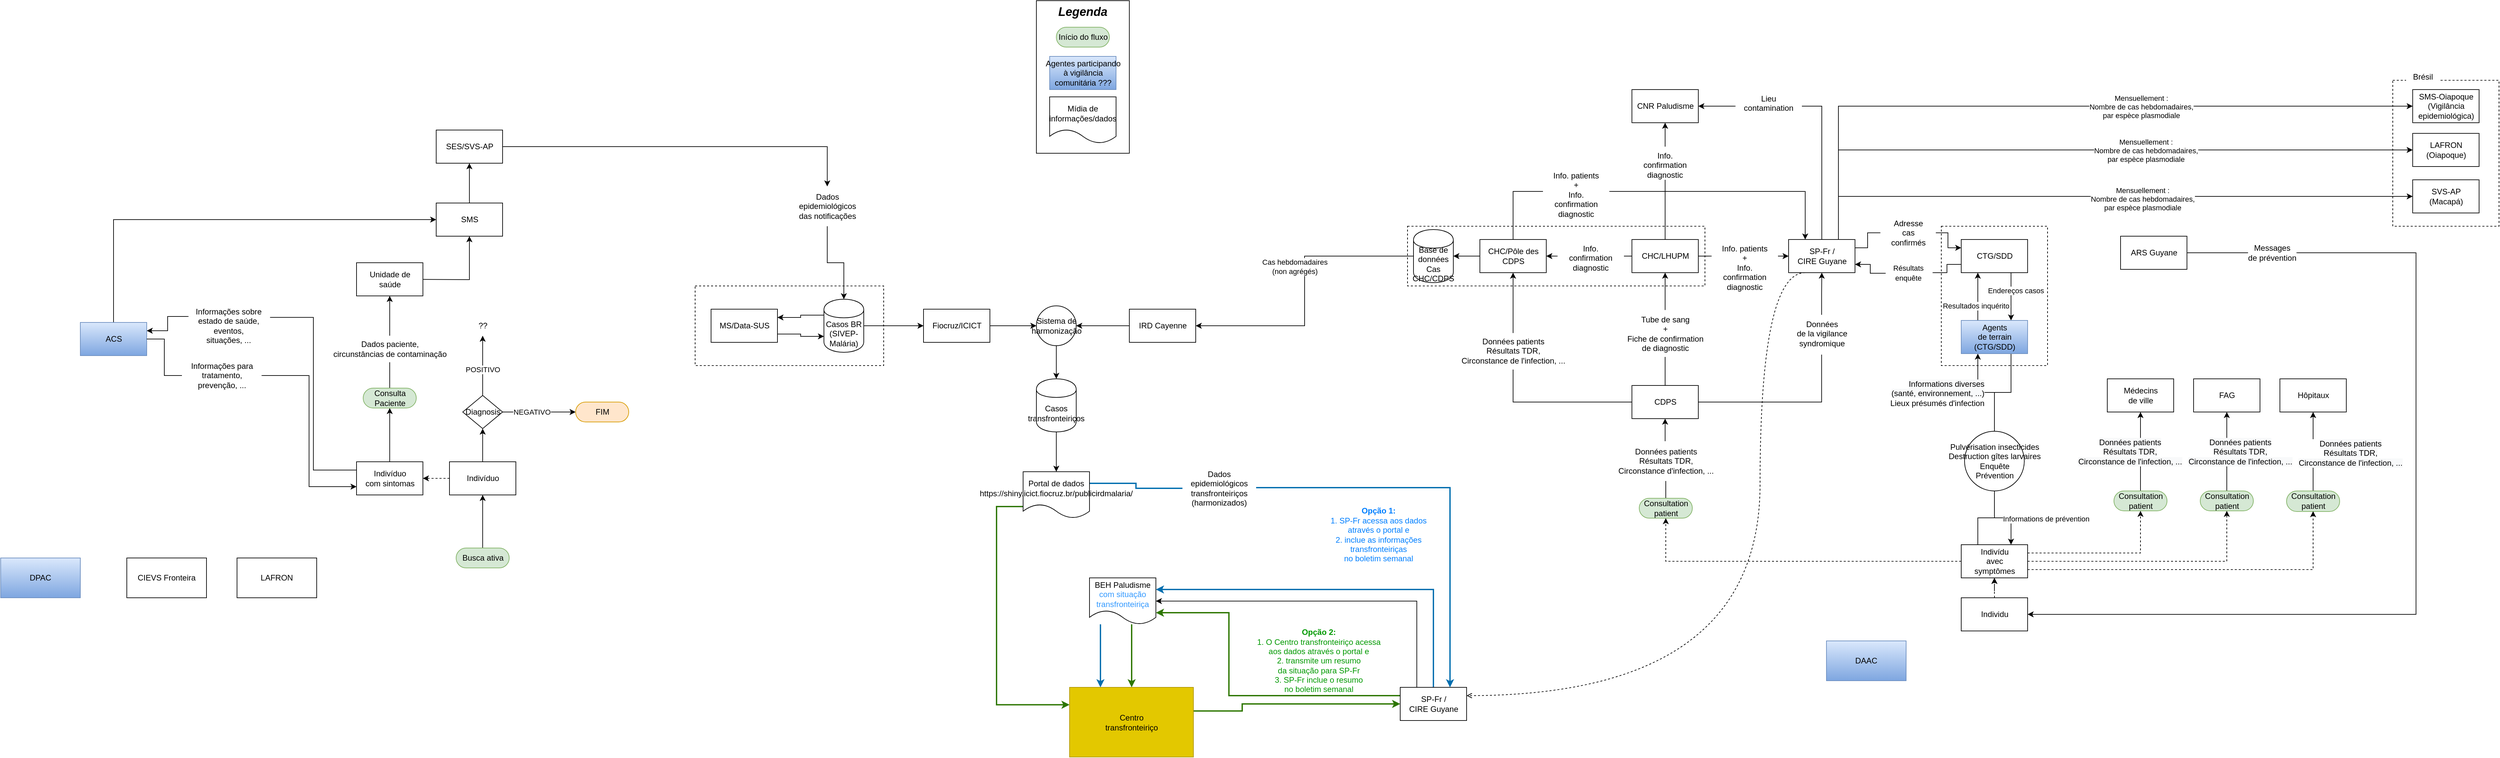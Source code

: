 <mxfile version="20.6.1" type="github">
  <diagram id="doegmiYLPW8GhtTB-VEN" name="Page-1">
    <mxGraphModel dx="3009" dy="1946" grid="1" gridSize="10" guides="1" tooltips="1" connect="1" arrows="1" fold="1" page="1" pageScale="1" pageWidth="827" pageHeight="1169" math="0" shadow="0">
      <root>
        <mxCell id="0" />
        <mxCell id="1" parent="0" />
        <mxCell id="uglfD_iep2MTShB7ONu6-107" value="&lt;b&gt;&lt;i&gt;Legenda&lt;/i&gt;&lt;/b&gt;" style="rounded=0;whiteSpace=wrap;html=1;fontSize=18;align=center;verticalAlign=top;fillColor=default;" parent="1" vertex="1">
          <mxGeometry x="320" y="-360" width="140" height="230" as="geometry" />
        </mxCell>
        <mxCell id="uglfD_iep2MTShB7ONu6-101" value="" style="html=1;dashed=1;whitespace=wrap;fillColor=none;" parent="1" vertex="1">
          <mxGeometry x="-194" y="70" width="284" height="120" as="geometry" />
        </mxCell>
        <mxCell id="jvHZAF-E1gi5jQqXjgzX-34" style="edgeStyle=orthogonalEdgeStyle;rounded=0;orthogonalLoop=1;jettySize=auto;html=1;entryX=1;entryY=0.5;entryDx=0;entryDy=0;exitX=0;exitY=0.5;exitDx=0;exitDy=0;" parent="1" source="uglfD_iep2MTShB7ONu6-93" target="jvHZAF-E1gi5jQqXjgzX-36" edge="1">
          <mxGeometry relative="1" as="geometry">
            <mxPoint x="465" y="18" as="sourcePoint" />
            <mxPoint x="440" y="285" as="targetPoint" />
          </mxGeometry>
        </mxCell>
        <mxCell id="jvHZAF-E1gi5jQqXjgzX-33" style="edgeStyle=orthogonalEdgeStyle;rounded=0;orthogonalLoop=1;jettySize=auto;html=1;entryX=0;entryY=0.5;entryDx=0;entryDy=0;exitX=1;exitY=0.5;exitDx=0;exitDy=0;" parent="1" source="jvHZAF-E1gi5jQqXjgzX-38" target="uglfD_iep2MTShB7ONu6-102" edge="1">
          <mxGeometry relative="1" as="geometry">
            <mxPoint x="340" y="125" as="sourcePoint" />
            <mxPoint x="410" y="285" as="targetPoint" />
          </mxGeometry>
        </mxCell>
        <mxCell id="jvHZAF-E1gi5jQqXjgzX-20" style="edgeStyle=orthogonalEdgeStyle;rounded=0;orthogonalLoop=1;jettySize=auto;html=1;exitX=0.5;exitY=0;exitDx=0;exitDy=0;entryX=0.5;entryY=1;entryDx=0;entryDy=0;startArrow=none;" parent="1" source="jvHZAF-E1gi5jQqXjgzX-145" target="jvHZAF-E1gi5jQqXjgzX-17" edge="1">
          <mxGeometry relative="1" as="geometry" />
        </mxCell>
        <mxCell id="jvHZAF-E1gi5jQqXjgzX-127" style="edgeStyle=elbowEdgeStyle;rounded=0;orthogonalLoop=1;jettySize=auto;html=1;entryX=1;entryY=0.25;entryDx=0;entryDy=0;strokeWidth=1;fontColor=#000000;startArrow=none;exitX=-0.001;exitY=0.3;exitDx=0;exitDy=0;exitPerimeter=0;" parent="1" source="jvHZAF-E1gi5jQqXjgzX-128" target="jvHZAF-E1gi5jQqXjgzX-97" edge="1">
          <mxGeometry relative="1" as="geometry">
            <mxPoint x="-956.04" y="185.0" as="sourcePoint" />
          </mxGeometry>
        </mxCell>
        <mxCell id="EUtzxWtZwwkgCGraURxW-5" style="edgeStyle=orthogonalEdgeStyle;rounded=0;orthogonalLoop=1;jettySize=auto;html=1;entryX=0.5;entryY=0.5;entryDx=0;entryDy=15;entryPerimeter=0;" parent="1" source="jvHZAF-E1gi5jQqXjgzX-16" target="EUtzxWtZwwkgCGraURxW-4" edge="1">
          <mxGeometry relative="1" as="geometry" />
        </mxCell>
        <mxCell id="jvHZAF-E1gi5jQqXjgzX-16" value="Indivíduo&lt;br&gt;com&amp;nbsp;sintomas" style="html=1;dashed=0;whitespace=wrap;" parent="1" vertex="1">
          <mxGeometry x="-704" y="335" width="100" height="50" as="geometry" />
        </mxCell>
        <mxCell id="jvHZAF-E1gi5jQqXjgzX-26" style="edgeStyle=orthogonalEdgeStyle;rounded=0;orthogonalLoop=1;jettySize=auto;html=1;entryX=0.5;entryY=1;entryDx=0;entryDy=0;" parent="1" target="jvHZAF-E1gi5jQqXjgzX-23" edge="1">
          <mxGeometry relative="1" as="geometry">
            <mxPoint x="-624" y="60.0" as="sourcePoint" />
          </mxGeometry>
        </mxCell>
        <mxCell id="jvHZAF-E1gi5jQqXjgzX-17" value="Unidade de&lt;br&gt;saúde" style="html=1;dashed=0;whitespace=wrap;" parent="1" vertex="1">
          <mxGeometry x="-704" y="35" width="100" height="50" as="geometry" />
        </mxCell>
        <mxCell id="jvHZAF-E1gi5jQqXjgzX-27" style="edgeStyle=orthogonalEdgeStyle;rounded=0;orthogonalLoop=1;jettySize=auto;html=1;entryX=0.5;entryY=1;entryDx=0;entryDy=0;exitX=0.5;exitY=0;exitDx=0;exitDy=0;" parent="1" source="jvHZAF-E1gi5jQqXjgzX-23" target="jvHZAF-E1gi5jQqXjgzX-24" edge="1">
          <mxGeometry relative="1" as="geometry" />
        </mxCell>
        <mxCell id="jvHZAF-E1gi5jQqXjgzX-23" value="SMS" style="html=1;dashed=0;whitespace=wrap;" parent="1" vertex="1">
          <mxGeometry x="-584" y="-55" width="100" height="50" as="geometry" />
        </mxCell>
        <mxCell id="jvHZAF-E1gi5jQqXjgzX-28" value="" style="edgeStyle=orthogonalEdgeStyle;rounded=0;orthogonalLoop=1;jettySize=auto;html=1;" parent="1" source="jvHZAF-E1gi5jQqXjgzX-24" target="jvHZAF-E1gi5jQqXjgzX-105" edge="1">
          <mxGeometry relative="1" as="geometry">
            <mxPoint x="30" y="495" as="targetPoint" />
          </mxGeometry>
        </mxCell>
        <mxCell id="jvHZAF-E1gi5jQqXjgzX-24" value="SES/SVS-AP" style="html=1;dashed=0;whitespace=wrap;" parent="1" vertex="1">
          <mxGeometry x="-584" y="-165" width="100" height="50" as="geometry" />
        </mxCell>
        <mxCell id="jvHZAF-E1gi5jQqXjgzX-41" style="edgeStyle=orthogonalEdgeStyle;rounded=0;orthogonalLoop=1;jettySize=auto;html=1;exitX=0.5;exitY=1;exitDx=0;exitDy=0;entryX=0.5;entryY=0;entryDx=0;entryDy=0;" parent="1" source="jvHZAF-E1gi5jQqXjgzX-36" target="jvHZAF-E1gi5jQqXjgzX-40" edge="1">
          <mxGeometry relative="1" as="geometry" />
        </mxCell>
        <mxCell id="jvHZAF-E1gi5jQqXjgzX-36" value="Sistema de&lt;br&gt;harmonização" style="shape=ellipse;html=1;dashed=0;whitespace=wrap;aspect=fixed;perimeter=ellipsePerimeter;" parent="1" vertex="1">
          <mxGeometry x="320" y="100" width="60" height="60" as="geometry" />
        </mxCell>
        <mxCell id="jvHZAF-E1gi5jQqXjgzX-85" style="edgeStyle=elbowEdgeStyle;rounded=0;orthogonalLoop=1;jettySize=auto;elbow=vertical;html=1;entryX=0.5;entryY=0;entryDx=0;entryDy=0;" parent="1" source="jvHZAF-E1gi5jQqXjgzX-40" edge="1">
          <mxGeometry relative="1" as="geometry">
            <mxPoint x="350" y="350" as="targetPoint" />
          </mxGeometry>
        </mxCell>
        <mxCell id="jvHZAF-E1gi5jQqXjgzX-40" value="Casos transfronteiriços" style="shape=cylinder;whiteSpace=wrap;html=1;boundedLbl=1;backgroundOutline=1;" parent="1" vertex="1">
          <mxGeometry x="320" y="210" width="60" height="80" as="geometry" />
        </mxCell>
        <mxCell id="jvHZAF-E1gi5jQqXjgzX-110" style="edgeStyle=elbowEdgeStyle;rounded=0;orthogonalLoop=1;jettySize=auto;html=1;exitX=0.5;exitY=0;exitDx=0;exitDy=0;strokeWidth=2;fillColor=#1ba1e2;strokeColor=#006EAF;entryX=1;entryY=0.25;entryDx=0;entryDy=0;" parent="1" source="uglfD_iep2MTShB7ONu6-104" target="jvHZAF-E1gi5jQqXjgzX-102" edge="1">
          <mxGeometry relative="1" as="geometry">
            <mxPoint x="550" y="520" as="targetPoint" />
            <Array as="points">
              <mxPoint x="918" y="600" />
            </Array>
            <mxPoint x="915" y="685" as="sourcePoint" />
          </mxGeometry>
        </mxCell>
        <mxCell id="jvHZAF-E1gi5jQqXjgzX-111" style="edgeStyle=elbowEdgeStyle;rounded=0;orthogonalLoop=1;jettySize=auto;html=1;exitX=0.25;exitY=0;exitDx=0;exitDy=0;strokeWidth=1;entryX=1;entryY=0.5;entryDx=0;entryDy=0;" parent="1" source="uglfD_iep2MTShB7ONu6-104" target="jvHZAF-E1gi5jQqXjgzX-102" edge="1">
          <mxGeometry relative="1" as="geometry">
            <mxPoint x="530" y="560" as="targetPoint" />
            <Array as="points">
              <mxPoint x="893" y="610" />
            </Array>
            <mxPoint x="890" y="685" as="sourcePoint" />
          </mxGeometry>
        </mxCell>
        <mxCell id="jvHZAF-E1gi5jQqXjgzX-98" style="edgeStyle=elbowEdgeStyle;rounded=0;orthogonalLoop=1;jettySize=auto;html=1;exitX=1.009;exitY=0.486;exitDx=0;exitDy=0;entryX=0.75;entryY=0;entryDx=0;entryDy=0;fillColor=#1ba1e2;strokeColor=#006EAF;strokeWidth=2;startArrow=none;exitPerimeter=0;" parent="1" source="jvHZAF-E1gi5jQqXjgzX-107" target="uglfD_iep2MTShB7ONu6-104" edge="1">
          <mxGeometry relative="1" as="geometry">
            <mxPoint x="725" y="390" as="sourcePoint" />
            <Array as="points">
              <mxPoint x="943" y="540" />
            </Array>
            <mxPoint x="940" y="685" as="targetPoint" />
          </mxGeometry>
        </mxCell>
        <mxCell id="jvHZAF-E1gi5jQqXjgzX-124" style="edgeStyle=elbowEdgeStyle;rounded=0;orthogonalLoop=1;jettySize=auto;html=1;entryX=0;entryY=0.75;entryDx=0;entryDy=0;strokeWidth=1;fontColor=#3399FF;startArrow=none;" parent="1" source="jvHZAF-E1gi5jQqXjgzX-125" target="jvHZAF-E1gi5jQqXjgzX-16" edge="1">
          <mxGeometry relative="1" as="geometry" />
        </mxCell>
        <mxCell id="EUtzxWtZwwkgCGraURxW-32" style="edgeStyle=orthogonalEdgeStyle;rounded=0;orthogonalLoop=1;jettySize=auto;html=1;endArrow=classic;endFill=1;entryX=0;entryY=0.5;entryDx=0;entryDy=0;exitX=0.5;exitY=0;exitDx=0;exitDy=0;" parent="1" source="jvHZAF-E1gi5jQqXjgzX-97" target="jvHZAF-E1gi5jQqXjgzX-23" edge="1">
          <mxGeometry relative="1" as="geometry">
            <mxPoint x="-650" y="-10" as="targetPoint" />
          </mxGeometry>
        </mxCell>
        <mxCell id="jvHZAF-E1gi5jQqXjgzX-97" value="ACS" style="html=1;dashed=0;whitespace=wrap;fillColor=#dae8fc;strokeColor=#6c8ebf;gradientColor=#7ea6e0;" parent="1" vertex="1">
          <mxGeometry x="-1120" y="125" width="100" height="50" as="geometry" />
        </mxCell>
        <mxCell id="jvHZAF-E1gi5jQqXjgzX-143" style="edgeStyle=elbowEdgeStyle;rounded=0;orthogonalLoop=1;jettySize=auto;html=1;entryX=0.5;entryY=0;entryDx=0;entryDy=0;strokeWidth=2;fontColor=#009900;fillColor=#60a917;strokeColor=#2D7600;" parent="1" source="jvHZAF-E1gi5jQqXjgzX-102" target="jvHZAF-E1gi5jQqXjgzX-112" edge="1">
          <mxGeometry relative="1" as="geometry" />
        </mxCell>
        <mxCell id="jvHZAF-E1gi5jQqXjgzX-144" style="edgeStyle=elbowEdgeStyle;rounded=0;orthogonalLoop=1;jettySize=auto;html=1;entryX=0.25;entryY=0;entryDx=0;entryDy=0;strokeWidth=2;fontColor=#009900;fillColor=#1ba1e2;strokeColor=#006EAF;" parent="1" source="jvHZAF-E1gi5jQqXjgzX-102" target="jvHZAF-E1gi5jQqXjgzX-112" edge="1">
          <mxGeometry relative="1" as="geometry" />
        </mxCell>
        <mxCell id="jvHZAF-E1gi5jQqXjgzX-102" value="BEH Paludisme&lt;br&gt;&lt;font color=&quot;#3399ff&quot;&gt;com situação transfronteiriça&lt;/font&gt;" style="shape=document;whiteSpace=wrap;html=1;boundedLbl=1;dashed=0;flipH=1;" parent="1" vertex="1">
          <mxGeometry x="400" y="510" width="100" height="70" as="geometry" />
        </mxCell>
        <mxCell id="jvHZAF-E1gi5jQqXjgzX-133" style="edgeStyle=elbowEdgeStyle;rounded=0;orthogonalLoop=1;jettySize=auto;html=1;exitX=0;exitY=0.75;exitDx=0;exitDy=0;entryX=0;entryY=0.25;entryDx=0;entryDy=0;strokeWidth=2;fontColor=#000000;fillColor=#60a917;strokeColor=#2D7600;" parent="1" source="uglfD_iep2MTShB7ONu6-110" target="jvHZAF-E1gi5jQqXjgzX-112" edge="1">
          <mxGeometry relative="1" as="geometry">
            <Array as="points">
              <mxPoint x="260" y="530" />
            </Array>
            <mxPoint x="325" y="400" as="sourcePoint" />
          </mxGeometry>
        </mxCell>
        <mxCell id="uglfD_iep2MTShB7ONu6-97" style="edgeStyle=orthogonalEdgeStyle;rounded=0;orthogonalLoop=1;jettySize=auto;html=1;entryX=0.5;entryY=0;entryDx=0;entryDy=0;" parent="1" source="jvHZAF-E1gi5jQqXjgzX-105" target="jvHZAF-E1gi5jQqXjgzX-38" edge="1">
          <mxGeometry relative="1" as="geometry" />
        </mxCell>
        <mxCell id="jvHZAF-E1gi5jQqXjgzX-105" value="Dados&lt;br&gt;epidemiológicos&lt;br&gt;das notificações" style="text;html=1;align=center;verticalAlign=middle;resizable=0;points=[];autosize=1;strokeColor=none;fillColor=none;" parent="1" vertex="1">
          <mxGeometry x="-50" y="-80" width="110" height="60" as="geometry" />
        </mxCell>
        <mxCell id="jvHZAF-E1gi5jQqXjgzX-107" value="Dados&lt;br&gt;epidemiológicos&lt;br&gt;transfronteiriços&lt;br&gt;(harmonizados)" style="text;html=1;align=center;verticalAlign=middle;resizable=0;points=[];autosize=1;strokeColor=none;fillColor=none;" parent="1" vertex="1">
          <mxGeometry x="540" y="340" width="110" height="70" as="geometry" />
        </mxCell>
        <mxCell id="jvHZAF-E1gi5jQqXjgzX-108" value="" style="edgeStyle=elbowEdgeStyle;rounded=0;orthogonalLoop=1;jettySize=auto;html=1;exitX=1;exitY=0.25;exitDx=0;exitDy=0;entryX=0;entryY=0.5;entryDx=0;entryDy=0;fillColor=#1ba1e2;strokeColor=#006EAF;strokeWidth=2;endArrow=none;" parent="1" source="uglfD_iep2MTShB7ONu6-110" target="jvHZAF-E1gi5jQqXjgzX-107" edge="1">
          <mxGeometry relative="1" as="geometry">
            <mxPoint x="400" y="375" as="sourcePoint" />
            <mxPoint x="670" y="315" as="targetPoint" />
          </mxGeometry>
        </mxCell>
        <mxCell id="jvHZAF-E1gi5jQqXjgzX-134" style="edgeStyle=elbowEdgeStyle;rounded=0;orthogonalLoop=1;jettySize=auto;html=1;exitX=0.999;exitY=0.339;exitDx=0;exitDy=0;strokeWidth=2;fontColor=#000000;fillColor=#60a917;strokeColor=#2D7600;entryX=0;entryY=0.5;entryDx=0;entryDy=0;exitPerimeter=0;" parent="1" source="jvHZAF-E1gi5jQqXjgzX-112" target="uglfD_iep2MTShB7ONu6-104" edge="1">
          <mxGeometry relative="1" as="geometry">
            <mxPoint x="865" y="710" as="targetPoint" />
            <Array as="points">
              <mxPoint x="630" y="723" />
            </Array>
          </mxGeometry>
        </mxCell>
        <mxCell id="jvHZAF-E1gi5jQqXjgzX-135" style="edgeStyle=elbowEdgeStyle;rounded=0;orthogonalLoop=1;jettySize=auto;html=1;exitX=0;exitY=0.25;exitDx=0;exitDy=0;entryX=1;entryY=0.75;entryDx=0;entryDy=0;strokeWidth=2;fontColor=#000000;fillColor=#60a917;strokeColor=#2D7600;" parent="1" source="uglfD_iep2MTShB7ONu6-104" target="jvHZAF-E1gi5jQqXjgzX-102" edge="1">
          <mxGeometry relative="1" as="geometry">
            <Array as="points">
              <mxPoint x="610" y="640" />
            </Array>
            <mxPoint x="865" y="697.5" as="sourcePoint" />
          </mxGeometry>
        </mxCell>
        <mxCell id="jvHZAF-E1gi5jQqXjgzX-112" value="Centro&lt;br&gt;transfronteiriço" style="html=1;dashed=0;whitespace=wrap;fillColor=#e3c800;fontColor=#000000;strokeColor=#B09500;" parent="1" vertex="1">
          <mxGeometry x="370" y="675" width="186.5" height="105" as="geometry" />
        </mxCell>
        <mxCell id="jvHZAF-E1gi5jQqXjgzX-125" value="Informações para&lt;br&gt;tratamento,&lt;br&gt;prevenção, ..." style="text;html=1;align=center;verticalAlign=middle;resizable=0;points=[];autosize=1;strokeColor=none;fillColor=none;fontColor=#000000;" parent="1" vertex="1">
          <mxGeometry x="-967" y="175" width="120" height="60" as="geometry" />
        </mxCell>
        <mxCell id="jvHZAF-E1gi5jQqXjgzX-126" value="" style="edgeStyle=elbowEdgeStyle;rounded=0;orthogonalLoop=1;jettySize=auto;html=1;entryX=0;entryY=0.5;entryDx=0;entryDy=0;strokeWidth=1;fontColor=#3399FF;endArrow=none;" parent="1" source="jvHZAF-E1gi5jQqXjgzX-97" target="jvHZAF-E1gi5jQqXjgzX-125" edge="1">
          <mxGeometry relative="1" as="geometry">
            <mxPoint x="-877" y="178.97" as="sourcePoint" />
            <mxPoint x="-797" y="248.97" as="targetPoint" />
          </mxGeometry>
        </mxCell>
        <mxCell id="jvHZAF-E1gi5jQqXjgzX-128" value="Informações sobre&lt;br&gt;estado de saúde,&lt;br&gt;eventos,&lt;br&gt;situações, ..." style="text;html=1;align=center;verticalAlign=middle;resizable=0;points=[];autosize=1;strokeColor=none;fillColor=none;fontColor=#000000;" parent="1" vertex="1">
          <mxGeometry x="-957" y="95" width="120" height="70" as="geometry" />
        </mxCell>
        <mxCell id="jvHZAF-E1gi5jQqXjgzX-129" value="" style="edgeStyle=elbowEdgeStyle;rounded=0;orthogonalLoop=1;jettySize=auto;html=1;entryX=1.023;entryY=0.32;entryDx=0;entryDy=0;strokeWidth=1;fontColor=#000000;endArrow=none;entryPerimeter=0;exitX=0;exitY=0.25;exitDx=0;exitDy=0;" parent="1" source="jvHZAF-E1gi5jQqXjgzX-16" target="jvHZAF-E1gi5jQqXjgzX-128" edge="1">
          <mxGeometry relative="1" as="geometry">
            <mxPoint x="-704" y="248.97" as="sourcePoint" />
            <mxPoint x="-744" y="186.47" as="targetPoint" />
          </mxGeometry>
        </mxCell>
        <mxCell id="jvHZAF-E1gi5jQqXjgzX-136" value="&lt;b&gt;Opção 1:&lt;br&gt;&lt;/b&gt;1. SP-Fr acessa aos dados&lt;br&gt;através o portal&amp;nbsp;e&lt;br&gt;2. inclue as informações&lt;br&gt;transfronteiriças&lt;br&gt;no boletim semanal" style="text;html=1;align=center;verticalAlign=middle;resizable=0;points=[];autosize=1;strokeColor=none;fillColor=none;fontColor=#007FFF;" parent="1" vertex="1">
          <mxGeometry x="750" y="395" width="170" height="100" as="geometry" />
        </mxCell>
        <mxCell id="jvHZAF-E1gi5jQqXjgzX-137" value="&lt;font color=&quot;#009900&quot;&gt;&lt;b&gt;Opção 2:&lt;br&gt;&lt;/b&gt;1. O Centro transfronteiriço acessa&lt;br&gt;aos dados&amp;nbsp;através o portal e&lt;br&gt;2. transmite um resumo&lt;br&gt;da situação para SP-Fr&lt;br&gt;3. SP-Fr inclue o resumo&lt;br&gt;no boletim semanal&lt;br&gt;&lt;/font&gt;" style="text;html=1;align=center;verticalAlign=middle;resizable=0;points=[];autosize=1;strokeColor=none;fillColor=none;fontColor=#00CC00;" parent="1" vertex="1">
          <mxGeometry x="640" y="580" width="210" height="110" as="geometry" />
        </mxCell>
        <mxCell id="jvHZAF-E1gi5jQqXjgzX-145" value="Dados paciente,&lt;br&gt;circunstâncias de contaminação" style="text;html=1;align=center;verticalAlign=middle;resizable=0;points=[];autosize=1;strokeColor=none;fillColor=none;" parent="1" vertex="1">
          <mxGeometry x="-749" y="145" width="190" height="40" as="geometry" />
        </mxCell>
        <mxCell id="jvHZAF-E1gi5jQqXjgzX-146" value="" style="edgeStyle=orthogonalEdgeStyle;rounded=0;orthogonalLoop=1;jettySize=auto;html=1;exitX=0.5;exitY=0.5;exitDx=0;exitDy=-15;entryX=0.5;entryY=1;entryDx=0;entryDy=0;endArrow=none;exitPerimeter=0;" parent="1" source="EUtzxWtZwwkgCGraURxW-4" target="jvHZAF-E1gi5jQqXjgzX-145" edge="1">
          <mxGeometry relative="1" as="geometry">
            <mxPoint x="-654" y="223.97" as="sourcePoint" />
            <mxPoint x="-654" y="85" as="targetPoint" />
          </mxGeometry>
        </mxCell>
        <mxCell id="tVp76IYYDZpWvyA0d9KN-2" value="DAAC" style="rounded=0;whiteSpace=wrap;html=1;fillColor=#dae8fc;gradientColor=#7ea6e0;strokeColor=#6c8ebf;" parent="1" vertex="1">
          <mxGeometry x="1510" y="605" width="120" height="60" as="geometry" />
        </mxCell>
        <mxCell id="tVp76IYYDZpWvyA0d9KN-3" value="DPAC" style="rounded=0;whiteSpace=wrap;html=1;fillColor=#dae8fc;gradientColor=#7ea6e0;strokeColor=#6c8ebf;" parent="1" vertex="1">
          <mxGeometry x="-1240" y="480" width="120" height="60" as="geometry" />
        </mxCell>
        <mxCell id="tVp76IYYDZpWvyA0d9KN-5" value="CIEVS Fronteira" style="rounded=0;whiteSpace=wrap;html=1;" parent="1" vertex="1">
          <mxGeometry x="-1050" y="480" width="120" height="60" as="geometry" />
        </mxCell>
        <mxCell id="tVp76IYYDZpWvyA0d9KN-6" value="LAFRON" style="rounded=0;whiteSpace=wrap;html=1;" parent="1" vertex="1">
          <mxGeometry x="-884" y="480" width="120" height="60" as="geometry" />
        </mxCell>
        <mxCell id="EUtzxWtZwwkgCGraURxW-4" value="Consulta&lt;br&gt;Paciente" style="html=1;dashed=0;whitespace=wrap;shape=mxgraph.dfd.start;fillColor=#d5e8d4;strokeColor=#82b366;" parent="1" vertex="1">
          <mxGeometry x="-694" y="223.97" width="80" height="30" as="geometry" />
        </mxCell>
        <mxCell id="EUtzxWtZwwkgCGraURxW-11" style="edgeStyle=orthogonalEdgeStyle;rounded=0;orthogonalLoop=1;jettySize=auto;html=1;entryX=0.5;entryY=1;entryDx=0;entryDy=0;" parent="1" source="EUtzxWtZwwkgCGraURxW-6" target="EUtzxWtZwwkgCGraURxW-10" edge="1">
          <mxGeometry relative="1" as="geometry" />
        </mxCell>
        <mxCell id="a-Wvr08-lxiFgnQ-8xgU-1" style="edgeStyle=orthogonalEdgeStyle;rounded=0;orthogonalLoop=1;jettySize=auto;html=1;exitX=0;exitY=0.5;exitDx=0;exitDy=0;entryX=1;entryY=0.5;entryDx=0;entryDy=0;dashed=1;" parent="1" source="EUtzxWtZwwkgCGraURxW-6" target="jvHZAF-E1gi5jQqXjgzX-16" edge="1">
          <mxGeometry relative="1" as="geometry" />
        </mxCell>
        <mxCell id="EUtzxWtZwwkgCGraURxW-6" value="Indivíduo" style="html=1;dashed=0;whitespace=wrap;" parent="1" vertex="1">
          <mxGeometry x="-564" y="335" width="100" height="50" as="geometry" />
        </mxCell>
        <mxCell id="EUtzxWtZwwkgCGraURxW-8" style="edgeStyle=orthogonalEdgeStyle;rounded=0;orthogonalLoop=1;jettySize=auto;html=1;entryX=0.5;entryY=1;entryDx=0;entryDy=0;" parent="1" source="EUtzxWtZwwkgCGraURxW-7" target="EUtzxWtZwwkgCGraURxW-6" edge="1">
          <mxGeometry relative="1" as="geometry" />
        </mxCell>
        <mxCell id="EUtzxWtZwwkgCGraURxW-7" value="Busca ativa" style="html=1;dashed=0;whitespace=wrap;shape=mxgraph.dfd.start;fillColor=#d5e8d4;strokeColor=#82b366;" parent="1" vertex="1">
          <mxGeometry x="-554" y="465" width="80" height="30" as="geometry" />
        </mxCell>
        <mxCell id="EUtzxWtZwwkgCGraURxW-12" style="edgeStyle=orthogonalEdgeStyle;rounded=0;orthogonalLoop=1;jettySize=auto;html=1;" parent="1" source="EUtzxWtZwwkgCGraURxW-10" target="EUtzxWtZwwkgCGraURxW-13" edge="1">
          <mxGeometry relative="1" as="geometry">
            <mxPoint x="-514" y="185" as="targetPoint" />
          </mxGeometry>
        </mxCell>
        <mxCell id="EUtzxWtZwwkgCGraURxW-14" value="POSITIVO" style="edgeLabel;html=1;align=center;verticalAlign=middle;resizable=0;points=[];" parent="EUtzxWtZwwkgCGraURxW-12" vertex="1" connectable="0">
          <mxGeometry x="0.267" y="2" relative="1" as="geometry">
            <mxPoint x="2" y="18" as="offset" />
          </mxGeometry>
        </mxCell>
        <mxCell id="EUtzxWtZwwkgCGraURxW-15" style="edgeStyle=orthogonalEdgeStyle;rounded=0;orthogonalLoop=1;jettySize=auto;html=1;" parent="1" source="EUtzxWtZwwkgCGraURxW-10" edge="1">
          <mxGeometry relative="1" as="geometry">
            <mxPoint x="-374" y="260" as="targetPoint" />
            <Array as="points">
              <mxPoint x="-450" y="260" />
              <mxPoint x="-450" y="260" />
            </Array>
          </mxGeometry>
        </mxCell>
        <mxCell id="EUtzxWtZwwkgCGraURxW-17" value="NEGATIVO" style="edgeLabel;html=1;align=center;verticalAlign=middle;resizable=0;points=[];" parent="EUtzxWtZwwkgCGraURxW-15" vertex="1" connectable="0">
          <mxGeometry x="-0.273" relative="1" as="geometry">
            <mxPoint x="4" as="offset" />
          </mxGeometry>
        </mxCell>
        <mxCell id="EUtzxWtZwwkgCGraURxW-10" value="Diagnosis" style="shape=rhombus;html=1;dashed=0;whitespace=wrap;perimeter=rhombusPerimeter;" parent="1" vertex="1">
          <mxGeometry x="-544" y="235" width="60" height="50" as="geometry" />
        </mxCell>
        <mxCell id="EUtzxWtZwwkgCGraURxW-13" value="??" style="text;html=1;align=center;verticalAlign=middle;resizable=0;points=[];autosize=1;strokeColor=none;fillColor=none;" parent="1" vertex="1">
          <mxGeometry x="-534" y="115" width="40" height="30" as="geometry" />
        </mxCell>
        <mxCell id="EUtzxWtZwwkgCGraURxW-18" value="FIM" style="html=1;dashed=0;whitespace=wrap;shape=mxgraph.dfd.start;fillColor=#ffe6cc;strokeColor=#d79b00;" parent="1" vertex="1">
          <mxGeometry x="-374" y="245" width="80" height="30" as="geometry" />
        </mxCell>
        <mxCell id="EUtzxWtZwwkgCGraURxW-33" value="Agentes participando&lt;br&gt;à vigilância&lt;br&gt;comunitária ???" style="html=1;dashed=0;whitespace=wrap;fillColor=#dae8fc;gradientColor=#7ea6e0;strokeColor=#6c8ebf;" parent="1" vertex="1">
          <mxGeometry x="340" y="-276" width="100" height="50" as="geometry" />
        </mxCell>
        <mxCell id="uglfD_iep2MTShB7ONu6-1" value="" style="html=1;dashed=1;whitespace=wrap;fillColor=none;" parent="1" vertex="1">
          <mxGeometry x="879" y="-20" width="448" height="90" as="geometry" />
        </mxCell>
        <mxCell id="uglfD_iep2MTShB7ONu6-2" value="" style="html=1;dashed=1;whitespace=wrap;fillColor=none;" parent="1" vertex="1">
          <mxGeometry x="1683" y="-20" width="160" height="210" as="geometry" />
        </mxCell>
        <mxCell id="uglfD_iep2MTShB7ONu6-3" style="edgeStyle=orthogonalEdgeStyle;rounded=0;orthogonalLoop=1;jettySize=auto;html=1;exitX=0;exitY=0.5;exitDx=0;exitDy=0;entryX=1;entryY=0.5;entryDx=0;entryDy=0;" parent="1" source="uglfD_iep2MTShB7ONu6-5" target="uglfD_iep2MTShB7ONu6-93" edge="1">
          <mxGeometry relative="1" as="geometry" />
        </mxCell>
        <mxCell id="uglfD_iep2MTShB7ONu6-4" value="Cas hebdomadaires&lt;br&gt;(non agrégés)" style="edgeLabel;html=1;align=center;verticalAlign=middle;resizable=0;points=[];" parent="uglfD_iep2MTShB7ONu6-3" vertex="1" connectable="0">
          <mxGeometry x="-0.169" relative="1" as="geometry">
            <mxPoint x="-15" as="offset" />
          </mxGeometry>
        </mxCell>
        <mxCell id="uglfD_iep2MTShB7ONu6-5" value="Base de données&lt;br&gt;Cas&lt;br&gt;CHC/CDPS" style="shape=cylinder;whiteSpace=wrap;html=1;boundedLbl=1;backgroundOutline=1;" parent="1" vertex="1">
          <mxGeometry x="888" y="-15.01" width="60" height="80" as="geometry" />
        </mxCell>
        <mxCell id="uglfD_iep2MTShB7ONu6-6" style="edgeStyle=elbowEdgeStyle;rounded=0;orthogonalLoop=1;jettySize=auto;elbow=vertical;html=1;entryX=0.5;entryY=1;entryDx=0;entryDy=0;startArrow=none;exitX=0.5;exitY=-0.011;exitDx=0;exitDy=0;exitPerimeter=0;" parent="1" source="uglfD_iep2MTShB7ONu6-45" target="uglfD_iep2MTShB7ONu6-25" edge="1">
          <mxGeometry relative="1" as="geometry">
            <mxPoint x="1267" y="79.99" as="sourcePoint" />
          </mxGeometry>
        </mxCell>
        <mxCell id="uglfD_iep2MTShB7ONu6-7" style="edgeStyle=elbowEdgeStyle;rounded=0;orthogonalLoop=1;jettySize=auto;html=1;entryX=0.5;entryY=1;entryDx=0;entryDy=0;startArrow=none;exitX=0.497;exitY=0.025;exitDx=0;exitDy=0;exitPerimeter=0;elbow=vertical;fillColor=#e51400;strokeColor=#000000;" parent="1" source="uglfD_iep2MTShB7ONu6-49" target="uglfD_iep2MTShB7ONu6-20" edge="1">
          <mxGeometry relative="1" as="geometry" />
        </mxCell>
        <mxCell id="uglfD_iep2MTShB7ONu6-8" style="edgeStyle=orthogonalEdgeStyle;rounded=0;orthogonalLoop=1;jettySize=auto;html=1;exitX=0;exitY=0.5;exitDx=0;exitDy=0;endArrow=none;endFill=0;" parent="1" source="uglfD_iep2MTShB7ONu6-9" target="uglfD_iep2MTShB7ONu6-48" edge="1">
          <mxGeometry relative="1" as="geometry" />
        </mxCell>
        <mxCell id="uglfD_iep2MTShB7ONu6-9" value="CDPS" style="html=1;dashed=0;whitespace=wrap;" parent="1" vertex="1">
          <mxGeometry x="1217" y="220" width="100" height="50" as="geometry" />
        </mxCell>
        <mxCell id="uglfD_iep2MTShB7ONu6-10" style="edgeStyle=elbowEdgeStyle;rounded=0;orthogonalLoop=1;jettySize=auto;html=1;entryX=1;entryY=0.5;entryDx=0;entryDy=0;elbow=vertical;startArrow=none;exitX=0;exitY=0.5;exitDx=0;exitDy=0;" parent="1" source="uglfD_iep2MTShB7ONu6-13" target="uglfD_iep2MTShB7ONu6-5" edge="1">
          <mxGeometry relative="1" as="geometry">
            <mxPoint x="943" y="-930.01" as="targetPoint" />
            <mxPoint x="858" y="-960.01" as="sourcePoint" />
          </mxGeometry>
        </mxCell>
        <mxCell id="uglfD_iep2MTShB7ONu6-11" style="edgeStyle=orthogonalEdgeStyle;rounded=0;orthogonalLoop=1;jettySize=auto;html=1;exitX=1;exitY=0.75;exitDx=0;exitDy=0;entryX=0.25;entryY=0;entryDx=0;entryDy=0;fontColor=#000000;endArrow=classic;endFill=1;" parent="1" source="uglfD_iep2MTShB7ONu6-81" target="uglfD_iep2MTShB7ONu6-20" edge="1">
          <mxGeometry relative="1" as="geometry" />
        </mxCell>
        <mxCell id="uglfD_iep2MTShB7ONu6-12" style="edgeStyle=orthogonalEdgeStyle;rounded=0;orthogonalLoop=1;jettySize=auto;html=1;exitX=0.5;exitY=0;exitDx=0;exitDy=0;entryX=0;entryY=0.75;entryDx=0;entryDy=0;fontColor=#000000;endArrow=none;endFill=0;" parent="1" source="uglfD_iep2MTShB7ONu6-13" target="uglfD_iep2MTShB7ONu6-81" edge="1">
          <mxGeometry relative="1" as="geometry" />
        </mxCell>
        <mxCell id="uglfD_iep2MTShB7ONu6-13" value="CHC/Pôle des&lt;br&gt;CDPS" style="html=1;dashed=0;whitespace=wrap;" parent="1" vertex="1">
          <mxGeometry x="988" y="-0.01" width="100" height="50" as="geometry" />
        </mxCell>
        <mxCell id="uglfD_iep2MTShB7ONu6-14" style="edgeStyle=orthogonalEdgeStyle;rounded=0;orthogonalLoop=1;jettySize=auto;html=1;exitX=0.75;exitY=0;exitDx=0;exitDy=0;entryX=0;entryY=0.5;entryDx=0;entryDy=0;" parent="1" source="uglfD_iep2MTShB7ONu6-20" target="uglfD_iep2MTShB7ONu6-82" edge="1">
          <mxGeometry relative="1" as="geometry" />
        </mxCell>
        <mxCell id="uglfD_iep2MTShB7ONu6-15" value="Mensuellement :&lt;br&gt;Nombre de cas hebdomadaires,&lt;br&gt;par espèce plasmodiale" style="edgeLabel;html=1;align=center;verticalAlign=middle;resizable=0;points=[];" parent="uglfD_iep2MTShB7ONu6-14" vertex="1" connectable="0">
          <mxGeometry x="0.233" y="-1" relative="1" as="geometry">
            <mxPoint as="offset" />
          </mxGeometry>
        </mxCell>
        <mxCell id="uglfD_iep2MTShB7ONu6-16" style="edgeStyle=orthogonalEdgeStyle;rounded=0;orthogonalLoop=1;jettySize=auto;html=1;exitX=0.75;exitY=0;exitDx=0;exitDy=0;entryX=0;entryY=0.5;entryDx=0;entryDy=0;" parent="1" source="uglfD_iep2MTShB7ONu6-20" target="uglfD_iep2MTShB7ONu6-83" edge="1">
          <mxGeometry relative="1" as="geometry" />
        </mxCell>
        <mxCell id="uglfD_iep2MTShB7ONu6-17" value="Mensuellement :&lt;br&gt;Nombre de cas hebdomadaires,&lt;br&gt;par espèce plasmodiale" style="edgeLabel;html=1;align=center;verticalAlign=middle;resizable=0;points=[];" parent="uglfD_iep2MTShB7ONu6-16" vertex="1" connectable="0">
          <mxGeometry x="0.196" y="-1" relative="1" as="geometry">
            <mxPoint as="offset" />
          </mxGeometry>
        </mxCell>
        <mxCell id="uglfD_iep2MTShB7ONu6-18" style="edgeStyle=orthogonalEdgeStyle;rounded=0;orthogonalLoop=1;jettySize=auto;html=1;exitX=0.75;exitY=0;exitDx=0;exitDy=0;entryX=0;entryY=0.5;entryDx=0;entryDy=0;" parent="1" source="uglfD_iep2MTShB7ONu6-20" target="uglfD_iep2MTShB7ONu6-84" edge="1">
          <mxGeometry relative="1" as="geometry" />
        </mxCell>
        <mxCell id="uglfD_iep2MTShB7ONu6-19" value="Mensuellement :&lt;br&gt;Nombre de cas hebdomadaires,&lt;br&gt;par espèce plasmodiale" style="edgeLabel;html=1;align=center;verticalAlign=middle;resizable=0;points=[];" parent="uglfD_iep2MTShB7ONu6-18" vertex="1" connectable="0">
          <mxGeometry x="0.125" y="-4" relative="1" as="geometry">
            <mxPoint as="offset" />
          </mxGeometry>
        </mxCell>
        <mxCell id="uglfD_iep2MTShB7ONu6-106" style="edgeStyle=orthogonalEdgeStyle;curved=1;rounded=0;orthogonalLoop=1;jettySize=auto;html=1;exitX=0.25;exitY=1;exitDx=0;exitDy=0;entryX=1;entryY=0.25;entryDx=0;entryDy=0;endArrow=open;endFill=0;dashed=1;" parent="1" source="uglfD_iep2MTShB7ONu6-20" target="uglfD_iep2MTShB7ONu6-104" edge="1">
          <mxGeometry relative="1" as="geometry">
            <Array as="points">
              <mxPoint x="1410" y="50" />
              <mxPoint x="1410" y="688" />
            </Array>
          </mxGeometry>
        </mxCell>
        <mxCell id="uglfD_iep2MTShB7ONu6-20" value="SP-Fr /&lt;br&gt;CIRE Guyane" style="html=1;dashed=0;whitespace=wrap;" parent="1" vertex="1">
          <mxGeometry x="1453" y="-0.01" width="100" height="50" as="geometry" />
        </mxCell>
        <mxCell id="uglfD_iep2MTShB7ONu6-21" value="CNR Paludisme" style="html=1;dashed=0;whitespace=wrap;" parent="1" vertex="1">
          <mxGeometry x="1217" y="-226" width="100" height="50" as="geometry" />
        </mxCell>
        <mxCell id="uglfD_iep2MTShB7ONu6-22" style="edgeStyle=orthogonalEdgeStyle;rounded=0;orthogonalLoop=1;jettySize=auto;html=1;exitX=0.5;exitY=0;exitDx=0;exitDy=0;entryX=0.5;entryY=1;entryDx=0;entryDy=0;startArrow=none;" parent="1" source="uglfD_iep2MTShB7ONu6-53" target="uglfD_iep2MTShB7ONu6-21" edge="1">
          <mxGeometry relative="1" as="geometry" />
        </mxCell>
        <mxCell id="uglfD_iep2MTShB7ONu6-23" style="edgeStyle=elbowEdgeStyle;rounded=0;orthogonalLoop=1;jettySize=auto;elbow=vertical;html=1;exitX=0;exitY=0.5;exitDx=0;exitDy=0;entryX=1;entryY=0.5;entryDx=0;entryDy=0;startArrow=none;" parent="1" source="uglfD_iep2MTShB7ONu6-60" target="uglfD_iep2MTShB7ONu6-13" edge="1">
          <mxGeometry relative="1" as="geometry">
            <Array as="points" />
          </mxGeometry>
        </mxCell>
        <mxCell id="uglfD_iep2MTShB7ONu6-24" style="edgeStyle=elbowEdgeStyle;rounded=0;orthogonalLoop=1;jettySize=auto;elbow=vertical;html=1;entryX=0;entryY=0.5;entryDx=0;entryDy=0;startArrow=none;" parent="1" source="uglfD_iep2MTShB7ONu6-55" target="uglfD_iep2MTShB7ONu6-20" edge="1">
          <mxGeometry relative="1" as="geometry" />
        </mxCell>
        <mxCell id="uglfD_iep2MTShB7ONu6-25" value="CHC/LHUPM" style="html=1;dashed=0;whitespace=wrap;" parent="1" vertex="1">
          <mxGeometry x="1217" y="-0.01" width="100" height="50" as="geometry" />
        </mxCell>
        <mxCell id="uglfD_iep2MTShB7ONu6-26" style="edgeStyle=elbowEdgeStyle;rounded=0;orthogonalLoop=1;jettySize=auto;html=1;startArrow=none;" parent="1" source="uglfD_iep2MTShB7ONu6-51" target="uglfD_iep2MTShB7ONu6-9" edge="1">
          <mxGeometry relative="1" as="geometry" />
        </mxCell>
        <mxCell id="uglfD_iep2MTShB7ONu6-27" style="edgeStyle=elbowEdgeStyle;rounded=0;orthogonalLoop=1;jettySize=auto;html=1;exitX=0.017;exitY=0.523;exitDx=0;exitDy=0;entryX=1;entryY=0.75;entryDx=0;entryDy=0;startArrow=none;exitPerimeter=0;" parent="1" source="uglfD_iep2MTShB7ONu6-43" target="uglfD_iep2MTShB7ONu6-20" edge="1">
          <mxGeometry relative="1" as="geometry" />
        </mxCell>
        <mxCell id="uglfD_iep2MTShB7ONu6-28" style="edgeStyle=orthogonalEdgeStyle;rounded=0;orthogonalLoop=1;jettySize=auto;html=1;exitX=0.75;exitY=1;exitDx=0;exitDy=0;entryX=0.75;entryY=0;entryDx=0;entryDy=0;strokeColor=#000000;endArrow=classic;endFill=1;" parent="1" source="uglfD_iep2MTShB7ONu6-30" target="uglfD_iep2MTShB7ONu6-77" edge="1">
          <mxGeometry relative="1" as="geometry" />
        </mxCell>
        <mxCell id="uglfD_iep2MTShB7ONu6-29" value="Endereços casos" style="edgeLabel;html=1;align=center;verticalAlign=middle;resizable=0;points=[];" parent="uglfD_iep2MTShB7ONu6-28" vertex="1" connectable="0">
          <mxGeometry x="-0.015" y="1" relative="1" as="geometry">
            <mxPoint x="6" y="-9" as="offset" />
          </mxGeometry>
        </mxCell>
        <mxCell id="uglfD_iep2MTShB7ONu6-30" value="CTG/SDD" style="html=1;dashed=0;whitespace=wrap;" parent="1" vertex="1">
          <mxGeometry x="1713" y="-0.01" width="100" height="50" as="geometry" />
        </mxCell>
        <mxCell id="uglfD_iep2MTShB7ONu6-31" value="Médecins&lt;br&gt;de ville" style="html=1;dashed=0;whitespace=wrap;" parent="1" vertex="1">
          <mxGeometry x="1933" y="210" width="100" height="50" as="geometry" />
        </mxCell>
        <mxCell id="uglfD_iep2MTShB7ONu6-32" value="FAG" style="html=1;dashed=0;whitespace=wrap;" parent="1" vertex="1">
          <mxGeometry x="2063" y="210" width="100" height="50" as="geometry" />
        </mxCell>
        <mxCell id="uglfD_iep2MTShB7ONu6-33" value="Hôpitaux" style="html=1;dashed=0;whitespace=wrap;" parent="1" vertex="1">
          <mxGeometry x="2193" y="210" width="100" height="50" as="geometry" />
        </mxCell>
        <mxCell id="uglfD_iep2MTShB7ONu6-34" style="edgeStyle=elbowEdgeStyle;rounded=0;orthogonalLoop=1;jettySize=auto;html=1;entryX=0.5;entryY=1;entryDx=0;entryDy=0;exitX=0.5;exitY=0.5;exitDx=0;exitDy=-15;exitPerimeter=0;" parent="1" source="uglfD_iep2MTShB7ONu6-62" target="uglfD_iep2MTShB7ONu6-31" edge="1">
          <mxGeometry relative="1" as="geometry">
            <mxPoint x="1983" y="-75" as="targetPoint" />
            <mxPoint x="1983" y="63.97" as="sourcePoint" />
          </mxGeometry>
        </mxCell>
        <mxCell id="uglfD_iep2MTShB7ONu6-35" value="&lt;span style=&quot;background-color: rgb(248, 249, 250);&quot;&gt;Données patients&lt;/span&gt;&lt;br style=&quot;background-color: rgb(248, 249, 250);&quot;&gt;&lt;span style=&quot;background-color: rgb(248, 249, 250);&quot;&gt;Résultats TDR,&lt;/span&gt;&lt;br style=&quot;background-color: rgb(248, 249, 250);&quot;&gt;&lt;span style=&quot;background-color: rgb(248, 249, 250);&quot;&gt;Circonstance de l&#39;infection, ...&lt;/span&gt;" style="edgeLabel;html=1;align=center;verticalAlign=middle;resizable=0;points=[];fontSize=12;" parent="uglfD_iep2MTShB7ONu6-34" vertex="1" connectable="0">
          <mxGeometry x="0.319" y="-2" relative="1" as="geometry">
            <mxPoint x="-18" y="19" as="offset" />
          </mxGeometry>
        </mxCell>
        <mxCell id="uglfD_iep2MTShB7ONu6-36" style="edgeStyle=elbowEdgeStyle;rounded=0;orthogonalLoop=1;jettySize=auto;html=1;entryX=0.5;entryY=1;entryDx=0;entryDy=0;exitX=0.5;exitY=0.5;exitDx=0;exitDy=-15;exitPerimeter=0;" parent="1" source="uglfD_iep2MTShB7ONu6-63" target="uglfD_iep2MTShB7ONu6-32" edge="1">
          <mxGeometry relative="1" as="geometry">
            <mxPoint x="2113" y="-75" as="targetPoint" />
            <mxPoint x="2113" y="63.97" as="sourcePoint" />
          </mxGeometry>
        </mxCell>
        <mxCell id="uglfD_iep2MTShB7ONu6-37" value="&lt;span style=&quot;background-color: rgb(248, 249, 250);&quot;&gt;Données patients&lt;/span&gt;&lt;br style=&quot;background-color: rgb(248, 249, 250);&quot;&gt;&lt;span style=&quot;background-color: rgb(248, 249, 250);&quot;&gt;Résultats TDR,&lt;/span&gt;&lt;br style=&quot;background-color: rgb(248, 249, 250);&quot;&gt;&lt;span style=&quot;background-color: rgb(248, 249, 250);&quot;&gt;Circonstance de l&#39;infection, ...&lt;/span&gt;" style="edgeLabel;html=1;align=center;verticalAlign=middle;resizable=0;points=[];fontSize=12;" parent="uglfD_iep2MTShB7ONu6-36" vertex="1" connectable="0">
          <mxGeometry x="0.396" relative="1" as="geometry">
            <mxPoint x="20" y="24" as="offset" />
          </mxGeometry>
        </mxCell>
        <mxCell id="uglfD_iep2MTShB7ONu6-38" style="edgeStyle=elbowEdgeStyle;rounded=0;orthogonalLoop=1;jettySize=auto;html=1;entryX=0.5;entryY=1;entryDx=0;entryDy=0;exitX=0.5;exitY=0.5;exitDx=0;exitDy=-15;exitPerimeter=0;" parent="1" source="uglfD_iep2MTShB7ONu6-64" target="uglfD_iep2MTShB7ONu6-33" edge="1">
          <mxGeometry relative="1" as="geometry">
            <mxPoint x="2243" y="-75" as="targetPoint" />
            <mxPoint x="2243" y="63.97" as="sourcePoint" />
          </mxGeometry>
        </mxCell>
        <mxCell id="uglfD_iep2MTShB7ONu6-39" value="&lt;span style=&quot;background-color: rgb(248, 249, 250);&quot;&gt;Données patients&lt;/span&gt;&lt;br style=&quot;background-color: rgb(248, 249, 250);&quot;&gt;&lt;span style=&quot;background-color: rgb(248, 249, 250);&quot;&gt;Résultats TDR,&lt;/span&gt;&lt;br style=&quot;background-color: rgb(248, 249, 250);&quot;&gt;&lt;span style=&quot;background-color: rgb(248, 249, 250);&quot;&gt;Circonstance de l&#39;infection, ...&lt;/span&gt;" style="edgeLabel;html=1;align=center;verticalAlign=middle;resizable=0;points=[];fontSize=12;" parent="uglfD_iep2MTShB7ONu6-38" vertex="1" connectable="0">
          <mxGeometry x="0.45" y="-2" relative="1" as="geometry">
            <mxPoint x="54" y="29" as="offset" />
          </mxGeometry>
        </mxCell>
        <mxCell id="uglfD_iep2MTShB7ONu6-40" style="edgeStyle=orthogonalEdgeStyle;rounded=0;orthogonalLoop=1;jettySize=auto;html=1;entryX=0;entryY=0.25;entryDx=0;entryDy=0;exitX=1.022;exitY=0.498;exitDx=0;exitDy=0;exitPerimeter=0;" parent="1" source="uglfD_iep2MTShB7ONu6-41" target="uglfD_iep2MTShB7ONu6-30" edge="1">
          <mxGeometry relative="1" as="geometry" />
        </mxCell>
        <mxCell id="uglfD_iep2MTShB7ONu6-41" value="Adresse&lt;br&gt;cas&lt;br&gt;confirmés" style="text;html=1;align=center;verticalAlign=middle;resizable=0;points=[];autosize=1;strokeColor=none;fillColor=none;" parent="1" vertex="1">
          <mxGeometry x="1593" y="-40" width="80" height="60" as="geometry" />
        </mxCell>
        <mxCell id="uglfD_iep2MTShB7ONu6-42" value="" style="edgeStyle=elbowEdgeStyle;rounded=0;orthogonalLoop=1;jettySize=auto;html=1;endArrow=none;entryX=-0.022;entryY=0.498;entryDx=0;entryDy=0;entryPerimeter=0;exitX=1;exitY=0.25;exitDx=0;exitDy=0;" parent="1" source="uglfD_iep2MTShB7ONu6-20" target="uglfD_iep2MTShB7ONu6-41" edge="1">
          <mxGeometry relative="1" as="geometry">
            <mxPoint x="1318" y="-357" as="sourcePoint" />
            <mxPoint x="1418" y="-357.5" as="targetPoint" />
          </mxGeometry>
        </mxCell>
        <mxCell id="uglfD_iep2MTShB7ONu6-43" value="&lt;span style=&quot;font-size: 11px; background-color: rgb(255, 255, 255);&quot;&gt;Résultats&lt;br&gt;enquête&lt;br&gt;&lt;/span&gt;" style="text;html=1;align=center;verticalAlign=middle;resizable=0;points=[];autosize=1;strokeColor=none;fillColor=none;" parent="1" vertex="1">
          <mxGeometry x="1598" y="30" width="70" height="40" as="geometry" />
        </mxCell>
        <mxCell id="uglfD_iep2MTShB7ONu6-44" value="" style="edgeStyle=elbowEdgeStyle;rounded=0;orthogonalLoop=1;jettySize=auto;html=1;endArrow=none;entryX=1.027;entryY=0.5;entryDx=0;entryDy=0;entryPerimeter=0;exitX=0;exitY=0.75;exitDx=0;exitDy=0;" parent="1" source="uglfD_iep2MTShB7ONu6-30" target="uglfD_iep2MTShB7ONu6-43" edge="1">
          <mxGeometry relative="1" as="geometry">
            <mxPoint x="1713" y="40" as="sourcePoint" />
            <mxPoint x="1531" y="155" as="targetPoint" />
          </mxGeometry>
        </mxCell>
        <mxCell id="uglfD_iep2MTShB7ONu6-45" value="Tube de sang&lt;br&gt;+&lt;br&gt;Fiche de confirmation&lt;br&gt;de diagnostic" style="text;html=1;align=center;verticalAlign=middle;resizable=0;points=[];autosize=1;strokeColor=none;fillColor=none;" parent="1" vertex="1">
          <mxGeometry x="1197" y="106.99" width="140" height="70" as="geometry" />
        </mxCell>
        <mxCell id="uglfD_iep2MTShB7ONu6-46" value="" style="edgeStyle=elbowEdgeStyle;rounded=0;orthogonalLoop=1;jettySize=auto;elbow=vertical;html=1;entryX=0.5;entryY=1;entryDx=0;entryDy=0;endArrow=none;" parent="1" source="uglfD_iep2MTShB7ONu6-9" target="uglfD_iep2MTShB7ONu6-45" edge="1">
          <mxGeometry relative="1" as="geometry">
            <mxPoint x="1268" y="90" as="sourcePoint" />
            <mxPoint x="1268" y="-120" as="targetPoint" />
          </mxGeometry>
        </mxCell>
        <mxCell id="uglfD_iep2MTShB7ONu6-47" style="edgeStyle=orthogonalEdgeStyle;rounded=0;orthogonalLoop=1;jettySize=auto;html=1;entryX=0.5;entryY=1;entryDx=0;entryDy=0;endArrow=classic;endFill=1;" parent="1" source="uglfD_iep2MTShB7ONu6-48" target="uglfD_iep2MTShB7ONu6-13" edge="1">
          <mxGeometry relative="1" as="geometry" />
        </mxCell>
        <mxCell id="uglfD_iep2MTShB7ONu6-48" value="Données patients&lt;br&gt;Résultats TDR,&lt;br&gt;Circonstance de l&#39;infection, ..." style="text;html=1;align=center;verticalAlign=middle;resizable=0;points=[];autosize=1;strokeColor=none;fillColor=none;" parent="1" vertex="1">
          <mxGeometry x="951" y="140.99" width="174" height="55" as="geometry" />
        </mxCell>
        <mxCell id="uglfD_iep2MTShB7ONu6-49" value="Données&lt;br&gt;de la vigilance&lt;br&gt;syndromique" style="text;html=1;align=center;verticalAlign=middle;resizable=0;points=[];autosize=1;strokeColor=none;fillColor=none;" parent="1" vertex="1">
          <mxGeometry x="1453" y="111.99" width="100" height="60" as="geometry" />
        </mxCell>
        <mxCell id="uglfD_iep2MTShB7ONu6-50" value="" style="edgeStyle=elbowEdgeStyle;rounded=0;orthogonalLoop=1;jettySize=auto;html=1;endArrow=none;elbow=vertical;exitX=1;exitY=0.5;exitDx=0;exitDy=0;fillColor=#e51400;strokeColor=#000000;entryX=0.497;entryY=1.025;entryDx=0;entryDy=0;entryPerimeter=0;" parent="1" source="uglfD_iep2MTShB7ONu6-9" target="uglfD_iep2MTShB7ONu6-49" edge="1">
          <mxGeometry relative="1" as="geometry">
            <mxPoint x="1318" y="115" as="sourcePoint" />
            <mxPoint x="1338" y="-272.5" as="targetPoint" />
            <Array as="points">
              <mxPoint x="1463" y="245" />
            </Array>
          </mxGeometry>
        </mxCell>
        <mxCell id="uglfD_iep2MTShB7ONu6-51" value="Données patients&lt;br&gt;Résultats TDR,&lt;br&gt;Circonstance d&#39;infection, ..." style="text;html=1;align=center;verticalAlign=middle;resizable=0;points=[];autosize=1;strokeColor=none;fillColor=none;" parent="1" vertex="1">
          <mxGeometry x="1183" y="303.97" width="170" height="60" as="geometry" />
        </mxCell>
        <mxCell id="uglfD_iep2MTShB7ONu6-52" value="" style="edgeStyle=elbowEdgeStyle;rounded=0;orthogonalLoop=1;jettySize=auto;html=1;entryX=0.5;entryY=1;entryDx=0;entryDy=0;endArrow=none;exitX=0.5;exitY=0.5;exitDx=0;exitDy=-15;exitPerimeter=0;" parent="1" source="uglfD_iep2MTShB7ONu6-65" target="uglfD_iep2MTShB7ONu6-51" edge="1">
          <mxGeometry relative="1" as="geometry">
            <mxPoint x="1268" y="308.97" as="sourcePoint" />
            <mxPoint x="1268" y="140" as="targetPoint" />
          </mxGeometry>
        </mxCell>
        <mxCell id="uglfD_iep2MTShB7ONu6-53" value="&lt;span style=&quot;color: rgb(0, 0, 0);&quot;&gt;Info.&lt;/span&gt;&lt;br style=&quot;color: rgb(0, 0, 0);&quot;&gt;&lt;span style=&quot;color: rgb(0, 0, 0);&quot;&gt;confirmation&lt;/span&gt;&lt;br style=&quot;color: rgb(0, 0, 0);&quot;&gt;&lt;span style=&quot;color: rgb(0, 0, 0);&quot;&gt;diagnostic&lt;/span&gt;" style="text;whiteSpace=wrap;html=1;fontColor=#3399FF;align=center;" parent="1" vertex="1">
          <mxGeometry x="1217" y="-140" width="100" height="50" as="geometry" />
        </mxCell>
        <mxCell id="uglfD_iep2MTShB7ONu6-54" value="" style="edgeStyle=orthogonalEdgeStyle;rounded=0;orthogonalLoop=1;jettySize=auto;html=1;exitX=0.5;exitY=0;exitDx=0;exitDy=0;endArrow=none;entryX=0.5;entryY=1;entryDx=0;entryDy=0;" parent="1" source="uglfD_iep2MTShB7ONu6-25" target="uglfD_iep2MTShB7ONu6-53" edge="1">
          <mxGeometry relative="1" as="geometry">
            <mxPoint x="1238" y="-159.5" as="sourcePoint" />
            <mxPoint x="1267" y="-57" as="targetPoint" />
          </mxGeometry>
        </mxCell>
        <mxCell id="uglfD_iep2MTShB7ONu6-55" value="&lt;span style=&quot;color: rgb(0, 0, 0);&quot;&gt;Info. patients&lt;br&gt;+&lt;br&gt;Info.&lt;/span&gt;&lt;br style=&quot;color: rgb(0, 0, 0);&quot;&gt;&lt;span style=&quot;color: rgb(0, 0, 0);&quot;&gt;confirmation&lt;/span&gt;&lt;br style=&quot;color: rgb(0, 0, 0);&quot;&gt;&lt;span style=&quot;color: rgb(0, 0, 0);&quot;&gt;diagnostic&lt;/span&gt;" style="text;whiteSpace=wrap;html=1;fontColor=#3399FF;align=center;" parent="1" vertex="1">
          <mxGeometry x="1337" y="-0.01" width="100" height="50" as="geometry" />
        </mxCell>
        <mxCell id="uglfD_iep2MTShB7ONu6-56" value="" style="edgeStyle=elbowEdgeStyle;rounded=0;orthogonalLoop=1;jettySize=auto;elbow=vertical;html=1;entryX=0;entryY=0.5;entryDx=0;entryDy=0;endArrow=none;exitX=1;exitY=0.5;exitDx=0;exitDy=0;" parent="1" source="uglfD_iep2MTShB7ONu6-25" target="uglfD_iep2MTShB7ONu6-55" edge="1">
          <mxGeometry relative="1" as="geometry">
            <mxPoint x="1188" y="-197" as="sourcePoint" />
            <mxPoint x="1243" y="-302" as="targetPoint" />
          </mxGeometry>
        </mxCell>
        <mxCell id="uglfD_iep2MTShB7ONu6-57" style="edgeStyle=elbowEdgeStyle;rounded=0;orthogonalLoop=1;jettySize=auto;html=1;exitX=0;exitY=0.5;exitDx=0;exitDy=0;entryX=1;entryY=0.5;entryDx=0;entryDy=0;strokeWidth=1;fontColor=#3399FF;" parent="1" source="uglfD_iep2MTShB7ONu6-58" target="uglfD_iep2MTShB7ONu6-21" edge="1">
          <mxGeometry relative="1" as="geometry" />
        </mxCell>
        <mxCell id="uglfD_iep2MTShB7ONu6-58" value="&lt;span style=&quot;color: rgb(0, 0, 0);&quot;&gt;Lieu&lt;br&gt;contamination&lt;/span&gt;" style="text;whiteSpace=wrap;html=1;fontColor=#3399FF;align=center;" parent="1" vertex="1">
          <mxGeometry x="1373" y="-226" width="100" height="50" as="geometry" />
        </mxCell>
        <mxCell id="uglfD_iep2MTShB7ONu6-59" value="" style="edgeStyle=elbowEdgeStyle;rounded=0;orthogonalLoop=1;jettySize=auto;html=1;entryX=1;entryY=0.5;entryDx=0;entryDy=0;exitX=0.5;exitY=0;exitDx=0;exitDy=0;endArrow=none;" parent="1" source="uglfD_iep2MTShB7ONu6-20" target="uglfD_iep2MTShB7ONu6-58" edge="1">
          <mxGeometry relative="1" as="geometry">
            <mxPoint x="1268" y="-275" as="sourcePoint" />
            <mxPoint x="1468" y="-195" as="targetPoint" />
            <Array as="points">
              <mxPoint x="1503" y="-50" />
            </Array>
          </mxGeometry>
        </mxCell>
        <mxCell id="uglfD_iep2MTShB7ONu6-60" value="&lt;font color=&quot;#000000&quot;&gt;Info.&lt;br&gt;confirmation&lt;br&gt;diagnostic&lt;/font&gt;" style="text;whiteSpace=wrap;html=1;fontColor=#3399FF;align=center;" parent="1" vertex="1">
          <mxGeometry x="1105" y="-0.01" width="100" height="50" as="geometry" />
        </mxCell>
        <mxCell id="uglfD_iep2MTShB7ONu6-61" value="" style="edgeStyle=elbowEdgeStyle;rounded=0;orthogonalLoop=1;jettySize=auto;elbow=vertical;html=1;exitX=0;exitY=0.5;exitDx=0;exitDy=0;entryX=1;entryY=0.5;entryDx=0;entryDy=0;endArrow=none;" parent="1" source="uglfD_iep2MTShB7ONu6-25" target="uglfD_iep2MTShB7ONu6-60" edge="1">
          <mxGeometry relative="1" as="geometry">
            <mxPoint x="1138" y="-159.5" as="sourcePoint" />
            <mxPoint x="1098" y="-82" as="targetPoint" />
          </mxGeometry>
        </mxCell>
        <mxCell id="uglfD_iep2MTShB7ONu6-62" value="Consultation&lt;br&gt;patient" style="html=1;dashed=0;whitespace=wrap;shape=mxgraph.dfd.start;fillColor=#d5e8d4;strokeColor=#82b366;" parent="1" vertex="1">
          <mxGeometry x="1943" y="378.97" width="80" height="30" as="geometry" />
        </mxCell>
        <mxCell id="uglfD_iep2MTShB7ONu6-63" value="Consultation&lt;br&gt;patient" style="html=1;dashed=0;whitespace=wrap;shape=mxgraph.dfd.start;fillColor=#d5e8d4;strokeColor=#82b366;" parent="1" vertex="1">
          <mxGeometry x="2073" y="378.97" width="80" height="30" as="geometry" />
        </mxCell>
        <mxCell id="uglfD_iep2MTShB7ONu6-64" value="Consultation&lt;br&gt;patient" style="html=1;dashed=0;whitespace=wrap;shape=mxgraph.dfd.start;fillColor=#d5e8d4;strokeColor=#82b366;" parent="1" vertex="1">
          <mxGeometry x="2203" y="378.97" width="80" height="31.03" as="geometry" />
        </mxCell>
        <mxCell id="uglfD_iep2MTShB7ONu6-65" value="Consultation&lt;br&gt;patient" style="html=1;dashed=0;whitespace=wrap;shape=mxgraph.dfd.start;fillColor=#d5e8d4;strokeColor=#82b366;" parent="1" vertex="1">
          <mxGeometry x="1228" y="390" width="80" height="30" as="geometry" />
        </mxCell>
        <mxCell id="uglfD_iep2MTShB7ONu6-66" style="edgeStyle=orthogonalEdgeStyle;rounded=0;orthogonalLoop=1;jettySize=auto;html=1;entryX=0.5;entryY=0.5;entryDx=0;entryDy=15;entryPerimeter=0;dashed=1;" parent="1" source="uglfD_iep2MTShB7ONu6-73" target="uglfD_iep2MTShB7ONu6-65" edge="1">
          <mxGeometry relative="1" as="geometry" />
        </mxCell>
        <mxCell id="uglfD_iep2MTShB7ONu6-67" style="edgeStyle=orthogonalEdgeStyle;rounded=0;orthogonalLoop=1;jettySize=auto;html=1;entryX=0.25;entryY=1;entryDx=0;entryDy=0;endArrow=classic;endFill=1;" parent="1" source="uglfD_iep2MTShB7ONu6-80" target="uglfD_iep2MTShB7ONu6-77" edge="1">
          <mxGeometry relative="1" as="geometry" />
        </mxCell>
        <mxCell id="uglfD_iep2MTShB7ONu6-68" value="&lt;font style=&quot;font-size: 12px;&quot;&gt;&lt;span style=&quot;background-color: rgb(248, 249, 250);&quot;&gt;Informations diverses&lt;br&gt;(santé, environnement, ...)&lt;br&gt;&lt;/span&gt;Lieux présumés d&#39;infection&lt;/font&gt;" style="edgeLabel;html=1;align=right;verticalAlign=middle;resizable=0;points=[];" parent="uglfD_iep2MTShB7ONu6-67" vertex="1" connectable="0">
          <mxGeometry x="-0.187" y="5" relative="1" as="geometry">
            <mxPoint x="-10" as="offset" />
          </mxGeometry>
        </mxCell>
        <mxCell id="uglfD_iep2MTShB7ONu6-69" style="edgeStyle=orthogonalEdgeStyle;rounded=0;orthogonalLoop=1;jettySize=auto;html=1;exitX=1;exitY=0.25;exitDx=0;exitDy=0;entryX=0.5;entryY=0.5;entryDx=0;entryDy=15;entryPerimeter=0;endArrow=classic;endFill=1;dashed=1;" parent="1" source="uglfD_iep2MTShB7ONu6-73" target="uglfD_iep2MTShB7ONu6-62" edge="1">
          <mxGeometry relative="1" as="geometry" />
        </mxCell>
        <mxCell id="uglfD_iep2MTShB7ONu6-70" style="edgeStyle=orthogonalEdgeStyle;rounded=0;orthogonalLoop=1;jettySize=auto;html=1;entryX=0.5;entryY=0.5;entryDx=0;entryDy=15;entryPerimeter=0;endArrow=classic;endFill=1;exitX=1;exitY=0.5;exitDx=0;exitDy=0;dashed=1;" parent="1" source="uglfD_iep2MTShB7ONu6-73" target="uglfD_iep2MTShB7ONu6-63" edge="1">
          <mxGeometry relative="1" as="geometry">
            <mxPoint x="1913" y="430" as="sourcePoint" />
          </mxGeometry>
        </mxCell>
        <mxCell id="uglfD_iep2MTShB7ONu6-71" style="edgeStyle=orthogonalEdgeStyle;rounded=0;orthogonalLoop=1;jettySize=auto;html=1;exitX=1;exitY=0.75;exitDx=0;exitDy=0;entryX=0.5;entryY=0.5;entryDx=0;entryDy=15;entryPerimeter=0;endArrow=classic;endFill=1;dashed=1;" parent="1" source="uglfD_iep2MTShB7ONu6-73" target="uglfD_iep2MTShB7ONu6-64" edge="1">
          <mxGeometry relative="1" as="geometry" />
        </mxCell>
        <mxCell id="uglfD_iep2MTShB7ONu6-72" style="edgeStyle=orthogonalEdgeStyle;rounded=0;orthogonalLoop=1;jettySize=auto;html=1;exitX=0.25;exitY=0;exitDx=0;exitDy=0;entryX=0.5;entryY=1;entryDx=0;entryDy=0;endArrow=none;endFill=0;" parent="1" source="uglfD_iep2MTShB7ONu6-73" target="uglfD_iep2MTShB7ONu6-80" edge="1">
          <mxGeometry relative="1" as="geometry" />
        </mxCell>
        <mxCell id="uglfD_iep2MTShB7ONu6-73" value="Indivídu&lt;br&gt;avec&lt;br&gt;symptômes" style="html=1;dashed=0;whitespace=wrap;" parent="1" vertex="1">
          <mxGeometry x="1713" y="460" width="100" height="50" as="geometry" />
        </mxCell>
        <mxCell id="uglfD_iep2MTShB7ONu6-74" value="" style="edgeStyle=orthogonalEdgeStyle;rounded=0;orthogonalLoop=1;jettySize=auto;html=1;endArrow=none;entryX=0.5;entryY=0;entryDx=0;entryDy=0;endFill=0;startArrow=none;exitX=0.75;exitY=1;exitDx=0;exitDy=0;" parent="1" source="uglfD_iep2MTShB7ONu6-77" target="uglfD_iep2MTShB7ONu6-80" edge="1">
          <mxGeometry relative="1" as="geometry">
            <mxPoint x="2518" y="-123.77" as="sourcePoint" />
            <mxPoint x="1973" y="503.73" as="targetPoint" />
          </mxGeometry>
        </mxCell>
        <mxCell id="uglfD_iep2MTShB7ONu6-75" style="edgeStyle=orthogonalEdgeStyle;rounded=0;orthogonalLoop=1;jettySize=auto;html=1;exitX=0.25;exitY=0;exitDx=0;exitDy=0;entryX=0.25;entryY=1;entryDx=0;entryDy=0;strokeColor=#000000;endArrow=classic;endFill=1;" parent="1" source="uglfD_iep2MTShB7ONu6-77" target="uglfD_iep2MTShB7ONu6-30" edge="1">
          <mxGeometry relative="1" as="geometry" />
        </mxCell>
        <mxCell id="uglfD_iep2MTShB7ONu6-76" value="Resultados inquérito" style="edgeLabel;html=1;align=center;verticalAlign=middle;resizable=0;points=[];" parent="uglfD_iep2MTShB7ONu6-75" vertex="1" connectable="0">
          <mxGeometry x="0.069" y="9" relative="1" as="geometry">
            <mxPoint x="6" y="16" as="offset" />
          </mxGeometry>
        </mxCell>
        <mxCell id="uglfD_iep2MTShB7ONu6-77" value="Agents&lt;br&gt;de terrain&lt;br&gt;(CTG/SDD)" style="html=1;dashed=0;whitespace=wrap;fillColor=#dae8fc;gradientColor=#7ea6e0;strokeColor=#6c8ebf;" parent="1" vertex="1">
          <mxGeometry x="1713" y="121.99" width="100" height="50" as="geometry" />
        </mxCell>
        <mxCell id="uglfD_iep2MTShB7ONu6-78" style="edgeStyle=orthogonalEdgeStyle;rounded=0;orthogonalLoop=1;jettySize=auto;html=1;exitX=0.5;exitY=1;exitDx=0;exitDy=0;entryX=0.75;entryY=0;entryDx=0;entryDy=0;endArrow=classic;endFill=1;" parent="1" source="uglfD_iep2MTShB7ONu6-80" target="uglfD_iep2MTShB7ONu6-73" edge="1">
          <mxGeometry relative="1" as="geometry" />
        </mxCell>
        <mxCell id="uglfD_iep2MTShB7ONu6-79" value="&lt;span style=&quot;&quot;&gt;Informations de prévention&lt;/span&gt;" style="edgeLabel;html=1;align=left;verticalAlign=middle;resizable=0;points=[];" parent="uglfD_iep2MTShB7ONu6-78" vertex="1" connectable="0">
          <mxGeometry x="-0.18" relative="1" as="geometry">
            <mxPoint x="8" y="1" as="offset" />
          </mxGeometry>
        </mxCell>
        <mxCell id="uglfD_iep2MTShB7ONu6-80" value="&lt;div style=&quot;&quot;&gt;&lt;div&gt;&lt;span style=&quot;background-color: initial;&quot;&gt;Pulvérisation insecticides&lt;/span&gt;&lt;/div&gt;&lt;span style=&quot;text-align: left; background-color: initial;&quot;&gt;&lt;div style=&quot;text-align: center;&quot;&gt;&lt;span style=&quot;background-color: initial;&quot;&gt;Destruction gîtes larvaires&lt;/span&gt;&lt;/div&gt;&lt;/span&gt;&lt;span style=&quot;text-align: left; background-color: initial;&quot;&gt;&lt;div style=&quot;text-align: center;&quot;&gt;&lt;span style=&quot;background-color: initial;&quot;&gt;Enquête&lt;/span&gt;&lt;/div&gt;&lt;div style=&quot;text-align: center;&quot;&gt;&lt;span style=&quot;background-color: initial;&quot;&gt;Prévention&lt;/span&gt;&lt;/div&gt;&lt;/span&gt;&lt;/div&gt;" style="shape=ellipse;html=1;dashed=0;whitespace=wrap;aspect=fixed;perimeter=ellipsePerimeter;fillColor=none;align=center;labelPosition=center;verticalLabelPosition=middle;verticalAlign=middle;" parent="1" vertex="1">
          <mxGeometry x="1718" y="288.97" width="90" height="90" as="geometry" />
        </mxCell>
        <mxCell id="uglfD_iep2MTShB7ONu6-81" value="&lt;span style=&quot;color: rgb(0, 0, 0);&quot;&gt;Info. patients&lt;br&gt;+&lt;br&gt;Info.&lt;/span&gt;&lt;br style=&quot;color: rgb(0, 0, 0);&quot;&gt;&lt;span style=&quot;color: rgb(0, 0, 0);&quot;&gt;confirmation&lt;/span&gt;&lt;br style=&quot;color: rgb(0, 0, 0);&quot;&gt;&lt;span style=&quot;color: rgb(0, 0, 0);&quot;&gt;diagnostic&lt;/span&gt;" style="text;whiteSpace=wrap;html=1;fontColor=#3399FF;align=center;" parent="1" vertex="1">
          <mxGeometry x="1083" y="-110" width="100" height="50" as="geometry" />
        </mxCell>
        <mxCell id="uglfD_iep2MTShB7ONu6-82" value="SMS-Oiapoque&lt;br&gt;(Vigilância&lt;br&gt;epidemiológica)" style="html=1;dashed=0;whitespace=wrap;" parent="1" vertex="1">
          <mxGeometry x="2393" y="-226" width="100" height="50" as="geometry" />
        </mxCell>
        <mxCell id="uglfD_iep2MTShB7ONu6-83" value="LAFRON&lt;br&gt;(Oiapoque)" style="html=1;dashed=0;whitespace=wrap;" parent="1" vertex="1">
          <mxGeometry x="2393" y="-160" width="100" height="50" as="geometry" />
        </mxCell>
        <mxCell id="uglfD_iep2MTShB7ONu6-84" value="SVS-AP&lt;br&gt;(Macapá)" style="html=1;dashed=0;whitespace=wrap;" parent="1" vertex="1">
          <mxGeometry x="2393" y="-90" width="100" height="50" as="geometry" />
        </mxCell>
        <mxCell id="uglfD_iep2MTShB7ONu6-85" value="" style="html=1;dashed=1;whitespace=wrap;fillColor=none;" parent="1" vertex="1">
          <mxGeometry x="2363" y="-240" width="160" height="220" as="geometry" />
        </mxCell>
        <mxCell id="uglfD_iep2MTShB7ONu6-86" value="Brésil" style="text;html=1;align=center;verticalAlign=middle;resizable=0;points=[];autosize=1;strokeColor=none;fillColor=default;" parent="1" vertex="1">
          <mxGeometry x="2383" y="-260" width="50" height="30" as="geometry" />
        </mxCell>
        <mxCell id="uglfD_iep2MTShB7ONu6-87" style="edgeStyle=orthogonalEdgeStyle;rounded=0;orthogonalLoop=1;jettySize=auto;html=1;entryX=1;entryY=0.5;entryDx=0;entryDy=0;fontSize=12;" parent="1" source="uglfD_iep2MTShB7ONu6-89" target="uglfD_iep2MTShB7ONu6-92" edge="1">
          <mxGeometry relative="1" as="geometry">
            <Array as="points">
              <mxPoint x="2398" y="20" />
              <mxPoint x="2398" y="565" />
            </Array>
          </mxGeometry>
        </mxCell>
        <mxCell id="uglfD_iep2MTShB7ONu6-88" value="Messages&lt;br&gt;de prévention" style="edgeLabel;html=1;align=center;verticalAlign=middle;resizable=0;points=[];fontSize=12;" parent="uglfD_iep2MTShB7ONu6-87" vertex="1" connectable="0">
          <mxGeometry x="-0.587" y="-2" relative="1" as="geometry">
            <mxPoint x="-177" y="-2" as="offset" />
          </mxGeometry>
        </mxCell>
        <mxCell id="uglfD_iep2MTShB7ONu6-89" value="ARS Guyane" style="html=1;dashed=0;whitespace=wrap;" parent="1" vertex="1">
          <mxGeometry x="1953" y="-5" width="100" height="50" as="geometry" />
        </mxCell>
        <mxCell id="uglfD_iep2MTShB7ONu6-90" style="edgeStyle=orthogonalEdgeStyle;rounded=0;orthogonalLoop=1;jettySize=auto;html=1;exitX=0.5;exitY=0;exitDx=0;exitDy=0;entryX=0.5;entryY=1;entryDx=0;entryDy=0;fontSize=12;dashed=1;" parent="1" source="uglfD_iep2MTShB7ONu6-92" target="uglfD_iep2MTShB7ONu6-73" edge="1">
          <mxGeometry relative="1" as="geometry" />
        </mxCell>
        <mxCell id="uglfD_iep2MTShB7ONu6-91" value="" style="edgeStyle=orthogonalEdgeStyle;rounded=0;orthogonalLoop=1;jettySize=auto;html=1;dashed=1;fontSize=12;" parent="1" source="uglfD_iep2MTShB7ONu6-92" target="uglfD_iep2MTShB7ONu6-73" edge="1">
          <mxGeometry relative="1" as="geometry" />
        </mxCell>
        <mxCell id="uglfD_iep2MTShB7ONu6-92" value="Individu" style="html=1;dashed=0;whitespace=wrap;" parent="1" vertex="1">
          <mxGeometry x="1713" y="540" width="100" height="50" as="geometry" />
        </mxCell>
        <mxCell id="uglfD_iep2MTShB7ONu6-93" value="IRD Cayenne" style="html=1;dashed=0;whitespace=wrap;" parent="1" vertex="1">
          <mxGeometry x="460" y="105.0" width="100" height="50" as="geometry" />
        </mxCell>
        <mxCell id="uglfD_iep2MTShB7ONu6-99" style="edgeStyle=orthogonalEdgeStyle;rounded=0;orthogonalLoop=1;jettySize=auto;html=1;entryX=1;entryY=0.25;entryDx=0;entryDy=0;exitX=0;exitY=0.3;exitDx=0;exitDy=0;" parent="1" source="jvHZAF-E1gi5jQqXjgzX-38" target="uglfD_iep2MTShB7ONu6-98" edge="1">
          <mxGeometry relative="1" as="geometry" />
        </mxCell>
        <mxCell id="jvHZAF-E1gi5jQqXjgzX-38" value="Casos BR (SIVEP-Malária)" style="shape=cylinder;whiteSpace=wrap;html=1;boundedLbl=1;backgroundOutline=1;" parent="1" vertex="1">
          <mxGeometry y="90" width="60" height="80" as="geometry" />
        </mxCell>
        <mxCell id="uglfD_iep2MTShB7ONu6-100" style="edgeStyle=orthogonalEdgeStyle;rounded=0;orthogonalLoop=1;jettySize=auto;html=1;exitX=1;exitY=0.75;exitDx=0;exitDy=0;entryX=0;entryY=0.7;entryDx=0;entryDy=0;" parent="1" source="uglfD_iep2MTShB7ONu6-98" target="jvHZAF-E1gi5jQqXjgzX-38" edge="1">
          <mxGeometry relative="1" as="geometry" />
        </mxCell>
        <mxCell id="uglfD_iep2MTShB7ONu6-98" value="MS/Data-SUS" style="html=1;dashed=0;whitespace=wrap;" parent="1" vertex="1">
          <mxGeometry x="-170" y="105.0" width="100" height="50" as="geometry" />
        </mxCell>
        <mxCell id="uglfD_iep2MTShB7ONu6-103" style="edgeStyle=orthogonalEdgeStyle;rounded=0;orthogonalLoop=1;jettySize=auto;html=1;entryX=0;entryY=0.5;entryDx=0;entryDy=0;" parent="1" source="uglfD_iep2MTShB7ONu6-102" target="jvHZAF-E1gi5jQqXjgzX-36" edge="1">
          <mxGeometry relative="1" as="geometry" />
        </mxCell>
        <mxCell id="uglfD_iep2MTShB7ONu6-102" value="Fiocruz/ICICT" style="html=1;dashed=0;whitespace=wrap;" parent="1" vertex="1">
          <mxGeometry x="150" y="105.0" width="100" height="50" as="geometry" />
        </mxCell>
        <mxCell id="uglfD_iep2MTShB7ONu6-104" value="SP-Fr /&lt;br&gt;CIRE Guyane" style="html=1;dashed=0;whitespace=wrap;" parent="1" vertex="1">
          <mxGeometry x="868" y="675" width="100" height="50" as="geometry" />
        </mxCell>
        <mxCell id="uglfD_iep2MTShB7ONu6-108" value="Início do fluxo" style="html=1;dashed=0;whitespace=wrap;shape=mxgraph.dfd.start;fillColor=#d5e8d4;strokeColor=#82b366;" parent="1" vertex="1">
          <mxGeometry x="350" y="-320" width="80" height="30" as="geometry" />
        </mxCell>
        <mxCell id="uglfD_iep2MTShB7ONu6-110" value="&lt;span style=&quot;&quot;&gt;Portal de dados&lt;/span&gt;&lt;br style=&quot;&quot;&gt;&lt;span style=&quot;&quot;&gt;https://shiny.icict.fiocruz.br/publicirdmalaria/&lt;/span&gt;" style="shape=document;whiteSpace=wrap;html=1;boundedLbl=1;dashed=0;flipH=1;" parent="1" vertex="1">
          <mxGeometry x="300" y="350" width="100" height="70" as="geometry" />
        </mxCell>
        <mxCell id="uglfD_iep2MTShB7ONu6-111" value="Mídia de informações/dados" style="shape=document;whiteSpace=wrap;html=1;boundedLbl=1;dashed=0;flipH=1;" parent="1" vertex="1">
          <mxGeometry x="340" y="-215" width="100" height="70" as="geometry" />
        </mxCell>
      </root>
    </mxGraphModel>
  </diagram>
</mxfile>
